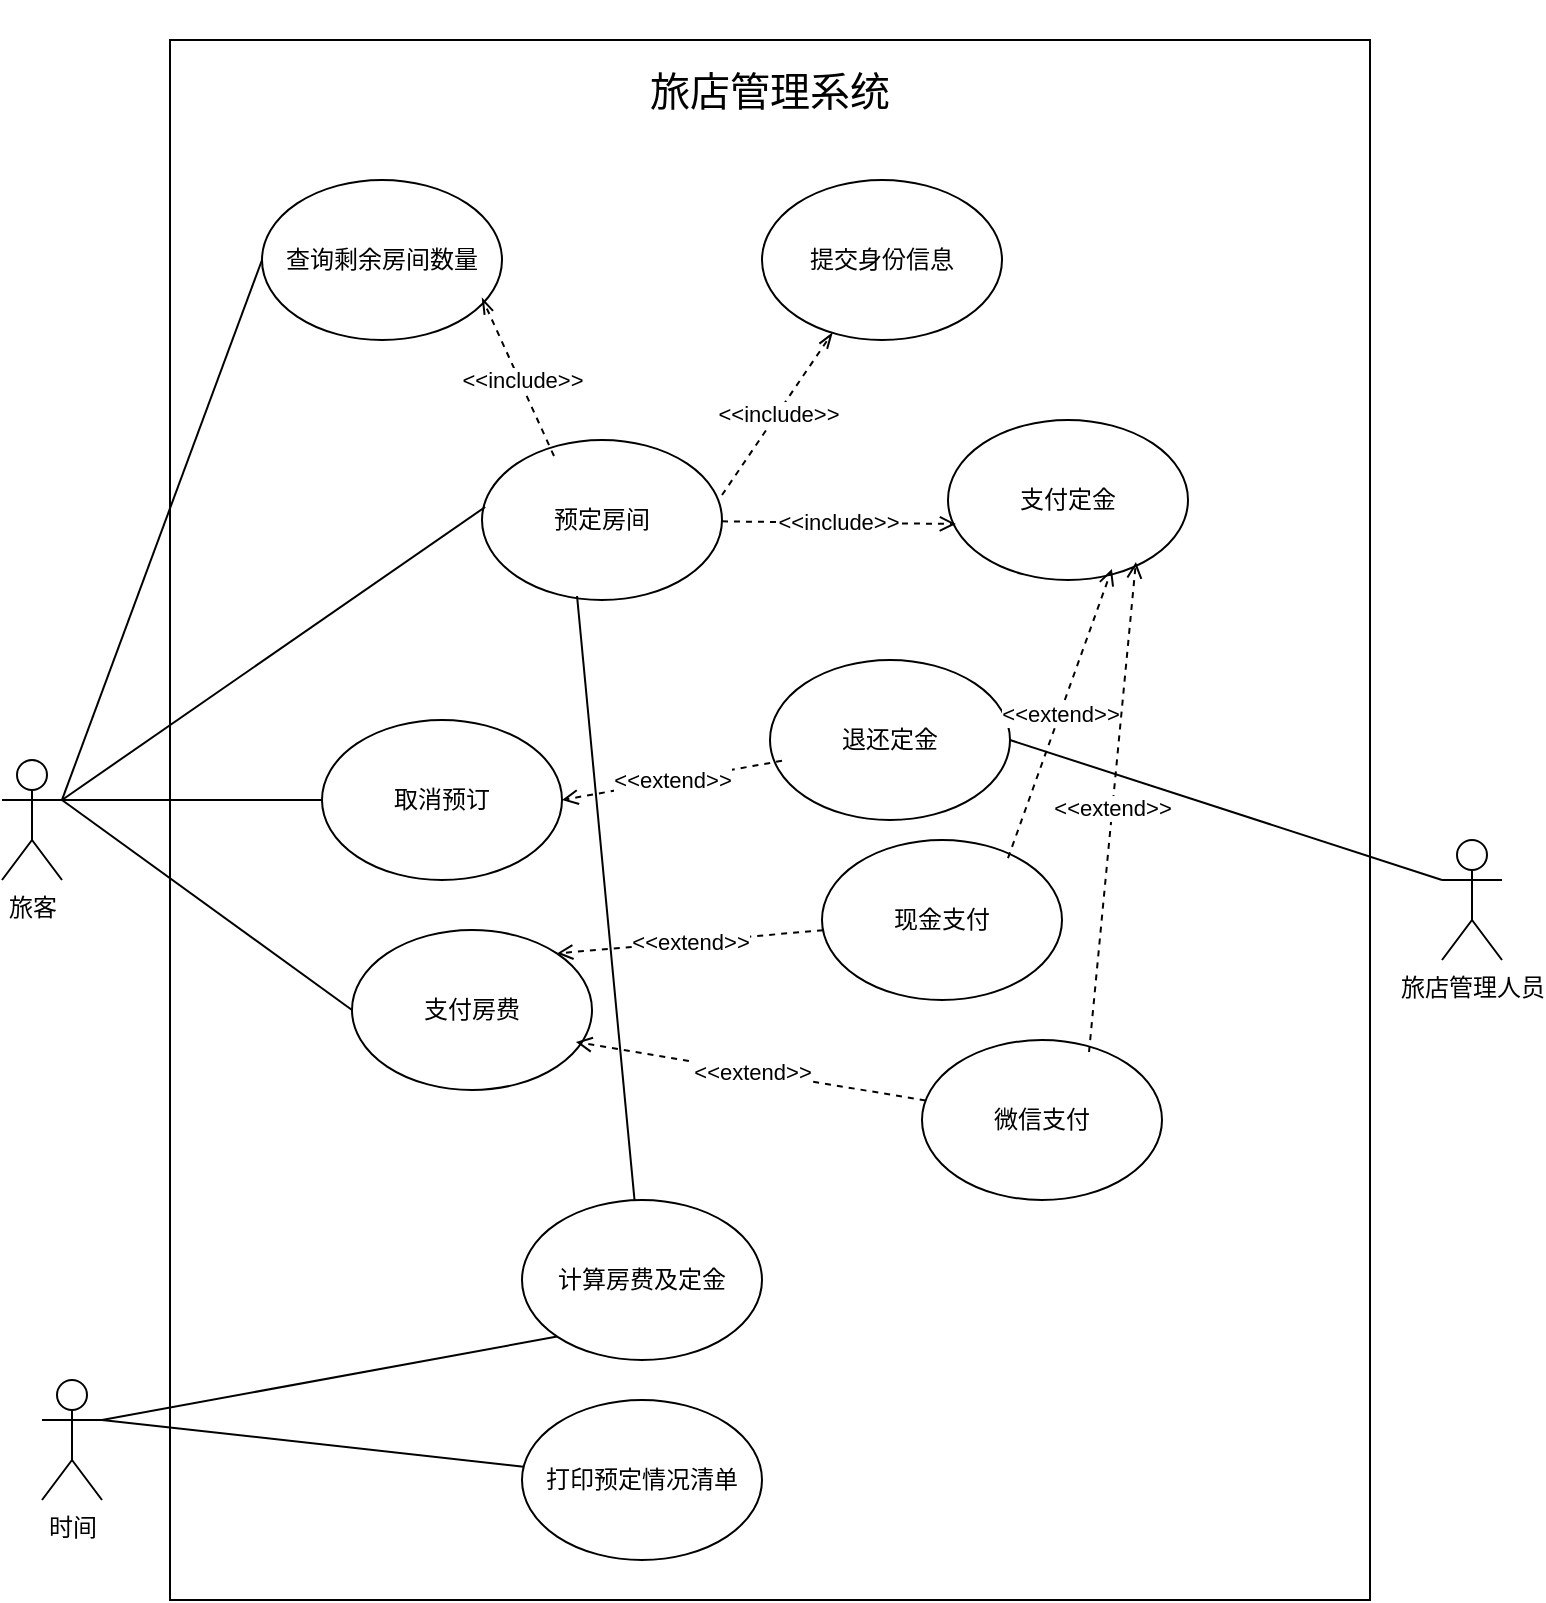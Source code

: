 <mxfile version="24.7.17">
  <diagram name="第 1 页" id="7X55hal3NqotDDDBpRtl">
    <mxGraphModel dx="1219" dy="849" grid="1" gridSize="10" guides="1" tooltips="1" connect="1" arrows="1" fold="1" page="1" pageScale="1" pageWidth="827" pageHeight="1169" math="0" shadow="0">
      <root>
        <mxCell id="0" />
        <mxCell id="1" parent="0" />
        <mxCell id="yUn2L6aiQASu3dxa-8Ub-8" value="" style="rounded=0;whiteSpace=wrap;html=1;" parent="1" vertex="1">
          <mxGeometry x="114" y="60" width="600" height="780" as="geometry" />
        </mxCell>
        <mxCell id="yUn2L6aiQASu3dxa-8Ub-9" value="&lt;font style=&quot;font-size: 20px;&quot;&gt;旅店管理系统&lt;/font&gt;" style="text;html=1;align=center;verticalAlign=middle;whiteSpace=wrap;rounded=0;" parent="1" vertex="1">
          <mxGeometry x="325" y="40" width="178" height="90" as="geometry" />
        </mxCell>
        <mxCell id="yUn2L6aiQASu3dxa-8Ub-10" value="旅店管理人员" style="shape=umlActor;verticalLabelPosition=bottom;verticalAlign=top;html=1;outlineConnect=0;" parent="1" vertex="1">
          <mxGeometry x="750" y="460" width="30" height="60" as="geometry" />
        </mxCell>
        <mxCell id="yUn2L6aiQASu3dxa-8Ub-13" value="旅客" style="shape=umlActor;verticalLabelPosition=bottom;verticalAlign=top;html=1;outlineConnect=0;" parent="1" vertex="1">
          <mxGeometry x="30" y="420" width="30" height="60" as="geometry" />
        </mxCell>
        <mxCell id="yUn2L6aiQASu3dxa-8Ub-14" value="预定房间" style="ellipse;whiteSpace=wrap;html=1;" parent="1" vertex="1">
          <mxGeometry x="270" y="260" width="120" height="80" as="geometry" />
        </mxCell>
        <mxCell id="yUn2L6aiQASu3dxa-8Ub-15" value="计算房费及定金" style="ellipse;whiteSpace=wrap;html=1;" parent="1" vertex="1">
          <mxGeometry x="290" y="640" width="120" height="80" as="geometry" />
        </mxCell>
        <mxCell id="yUn2L6aiQASu3dxa-8Ub-16" value="" style="endArrow=none;html=1;rounded=0;exitX=1;exitY=0.333;exitDx=0;exitDy=0;exitPerimeter=0;entryX=0.013;entryY=0.419;entryDx=0;entryDy=0;entryPerimeter=0;" parent="1" source="yUn2L6aiQASu3dxa-8Ub-13" target="yUn2L6aiQASu3dxa-8Ub-14" edge="1">
          <mxGeometry width="50" height="50" relative="1" as="geometry">
            <mxPoint x="220" y="320" as="sourcePoint" />
            <mxPoint x="270" y="270" as="targetPoint" />
          </mxGeometry>
        </mxCell>
        <mxCell id="yUn2L6aiQASu3dxa-8Ub-17" value="时间" style="shape=umlActor;verticalLabelPosition=bottom;verticalAlign=top;html=1;outlineConnect=0;" parent="1" vertex="1">
          <mxGeometry x="50" y="730" width="30" height="60" as="geometry" />
        </mxCell>
        <mxCell id="yUn2L6aiQASu3dxa-8Ub-18" value="取消预订" style="ellipse;whiteSpace=wrap;html=1;" parent="1" vertex="1">
          <mxGeometry x="190" y="400" width="120" height="80" as="geometry" />
        </mxCell>
        <mxCell id="yUn2L6aiQASu3dxa-8Ub-19" value="退还定金" style="ellipse;whiteSpace=wrap;html=1;" parent="1" vertex="1">
          <mxGeometry x="414" y="370" width="120" height="80" as="geometry" />
        </mxCell>
        <mxCell id="yUn2L6aiQASu3dxa-8Ub-20" value="" style="endArrow=none;html=1;rounded=0;entryX=0;entryY=0.5;entryDx=0;entryDy=0;exitX=1;exitY=0.333;exitDx=0;exitDy=0;exitPerimeter=0;" parent="1" source="yUn2L6aiQASu3dxa-8Ub-13" target="yUn2L6aiQASu3dxa-8Ub-18" edge="1">
          <mxGeometry width="50" height="50" relative="1" as="geometry">
            <mxPoint x="90" y="360" as="sourcePoint" />
            <mxPoint x="400" y="440" as="targetPoint" />
          </mxGeometry>
        </mxCell>
        <mxCell id="yUn2L6aiQASu3dxa-8Ub-21" value="打印预定情况清单" style="ellipse;whiteSpace=wrap;html=1;" parent="1" vertex="1">
          <mxGeometry x="290" y="740" width="120" height="80" as="geometry" />
        </mxCell>
        <mxCell id="yUn2L6aiQASu3dxa-8Ub-22" value="" style="endArrow=none;html=1;rounded=0;exitX=1;exitY=0.333;exitDx=0;exitDy=0;exitPerimeter=0;" parent="1" source="yUn2L6aiQASu3dxa-8Ub-17" target="yUn2L6aiQASu3dxa-8Ub-21" edge="1">
          <mxGeometry width="50" height="50" relative="1" as="geometry">
            <mxPoint x="180" y="600" as="sourcePoint" />
            <mxPoint x="230" y="550" as="targetPoint" />
          </mxGeometry>
        </mxCell>
        <mxCell id="yUn2L6aiQASu3dxa-8Ub-24" value="&amp;lt;&amp;lt;extend&amp;gt;&amp;gt;" style="endArrow=open;html=1;rounded=0;entryX=1;entryY=0.5;entryDx=0;entryDy=0;strokeColor=default;dashed=1;endFill=0;exitX=0.05;exitY=0.63;exitDx=0;exitDy=0;exitPerimeter=0;" parent="1" target="yUn2L6aiQASu3dxa-8Ub-18" edge="1" source="yUn2L6aiQASu3dxa-8Ub-19">
          <mxGeometry x="0.002" width="50" height="50" relative="1" as="geometry">
            <mxPoint x="420" y="420" as="sourcePoint" />
            <mxPoint x="470" y="370" as="targetPoint" />
            <mxPoint as="offset" />
          </mxGeometry>
        </mxCell>
        <mxCell id="lBOxy992E68tz3FZhY-j-1" value="" style="endArrow=none;html=1;rounded=0;entryX=0;entryY=1;entryDx=0;entryDy=0;exitX=1;exitY=0.333;exitDx=0;exitDy=0;exitPerimeter=0;" edge="1" parent="1" source="yUn2L6aiQASu3dxa-8Ub-17" target="yUn2L6aiQASu3dxa-8Ub-15">
          <mxGeometry width="50" height="50" relative="1" as="geometry">
            <mxPoint x="90" y="550" as="sourcePoint" />
            <mxPoint x="140" y="510" as="targetPoint" />
          </mxGeometry>
        </mxCell>
        <mxCell id="lBOxy992E68tz3FZhY-j-2" value="查询剩余房间数量" style="ellipse;whiteSpace=wrap;html=1;" vertex="1" parent="1">
          <mxGeometry x="160" y="130" width="120" height="80" as="geometry" />
        </mxCell>
        <mxCell id="lBOxy992E68tz3FZhY-j-3" value="" style="endArrow=none;html=1;rounded=0;exitX=1;exitY=0.333;exitDx=0;exitDy=0;exitPerimeter=0;entryX=0;entryY=0.5;entryDx=0;entryDy=0;" edge="1" parent="1" source="yUn2L6aiQASu3dxa-8Ub-13" target="lBOxy992E68tz3FZhY-j-2">
          <mxGeometry width="50" height="50" relative="1" as="geometry">
            <mxPoint x="110" y="290" as="sourcePoint" />
            <mxPoint x="160" y="240" as="targetPoint" />
          </mxGeometry>
        </mxCell>
        <mxCell id="lBOxy992E68tz3FZhY-j-4" value="" style="endArrow=openThin;html=1;rounded=0;exitX=0.3;exitY=0.1;exitDx=0;exitDy=0;exitPerimeter=0;entryX=0.917;entryY=0.738;entryDx=0;entryDy=0;entryPerimeter=0;dashed=1;endFill=0;" edge="1" parent="1" source="yUn2L6aiQASu3dxa-8Ub-14" target="lBOxy992E68tz3FZhY-j-2">
          <mxGeometry width="50" height="50" relative="1" as="geometry">
            <mxPoint x="350" y="190" as="sourcePoint" />
            <mxPoint x="400" y="140" as="targetPoint" />
          </mxGeometry>
        </mxCell>
        <mxCell id="lBOxy992E68tz3FZhY-j-5" value="&amp;lt;&amp;lt;include&amp;gt;&amp;gt;" style="edgeLabel;html=1;align=center;verticalAlign=middle;resizable=0;points=[];" vertex="1" connectable="0" parent="lBOxy992E68tz3FZhY-j-4">
          <mxGeometry x="-0.038" y="-1" relative="1" as="geometry">
            <mxPoint as="offset" />
          </mxGeometry>
        </mxCell>
        <mxCell id="lBOxy992E68tz3FZhY-j-6" value="" style="endArrow=none;html=1;rounded=0;entryX=0.396;entryY=0.975;entryDx=0;entryDy=0;entryPerimeter=0;" edge="1" parent="1" source="yUn2L6aiQASu3dxa-8Ub-15" target="yUn2L6aiQASu3dxa-8Ub-14">
          <mxGeometry width="50" height="50" relative="1" as="geometry">
            <mxPoint x="240" y="380" as="sourcePoint" />
            <mxPoint x="290" y="330" as="targetPoint" />
          </mxGeometry>
        </mxCell>
        <mxCell id="lBOxy992E68tz3FZhY-j-7" value="提交身份信息" style="ellipse;whiteSpace=wrap;html=1;" vertex="1" parent="1">
          <mxGeometry x="410" y="130" width="120" height="80" as="geometry" />
        </mxCell>
        <mxCell id="lBOxy992E68tz3FZhY-j-8" value="&amp;lt;&amp;lt;include&amp;gt;&amp;gt;" style="endArrow=openThin;html=1;rounded=0;exitX=1;exitY=0.344;exitDx=0;exitDy=0;exitPerimeter=0;dashed=1;endFill=0;" edge="1" parent="1" source="yUn2L6aiQASu3dxa-8Ub-14" target="lBOxy992E68tz3FZhY-j-7">
          <mxGeometry width="50" height="50" relative="1" as="geometry">
            <mxPoint x="430" y="310" as="sourcePoint" />
            <mxPoint x="480" y="260" as="targetPoint" />
          </mxGeometry>
        </mxCell>
        <mxCell id="lBOxy992E68tz3FZhY-j-9" value="支付定金" style="ellipse;whiteSpace=wrap;html=1;" vertex="1" parent="1">
          <mxGeometry x="503" y="250" width="120" height="80" as="geometry" />
        </mxCell>
        <mxCell id="lBOxy992E68tz3FZhY-j-10" value="&amp;lt;&amp;lt;include&amp;gt;&amp;gt;" style="endArrow=open;html=1;rounded=0;entryX=0.033;entryY=0.65;entryDx=0;entryDy=0;entryPerimeter=0;endFill=0;dashed=1;" edge="1" parent="1" source="yUn2L6aiQASu3dxa-8Ub-14" target="lBOxy992E68tz3FZhY-j-9">
          <mxGeometry width="50" height="50" relative="1" as="geometry">
            <mxPoint x="390" y="330" as="sourcePoint" />
            <mxPoint x="440" y="280" as="targetPoint" />
          </mxGeometry>
        </mxCell>
        <mxCell id="lBOxy992E68tz3FZhY-j-13" value="" style="endArrow=none;html=1;rounded=0;exitX=1;exitY=0.5;exitDx=0;exitDy=0;entryX=0;entryY=0.333;entryDx=0;entryDy=0;entryPerimeter=0;" edge="1" parent="1" source="yUn2L6aiQASu3dxa-8Ub-19" target="yUn2L6aiQASu3dxa-8Ub-10">
          <mxGeometry width="50" height="50" relative="1" as="geometry">
            <mxPoint x="610" y="490" as="sourcePoint" />
            <mxPoint x="660" y="440" as="targetPoint" />
          </mxGeometry>
        </mxCell>
        <mxCell id="lBOxy992E68tz3FZhY-j-15" value="支付房费" style="ellipse;whiteSpace=wrap;html=1;" vertex="1" parent="1">
          <mxGeometry x="205" y="505" width="120" height="80" as="geometry" />
        </mxCell>
        <mxCell id="lBOxy992E68tz3FZhY-j-19" value="" style="endArrow=none;html=1;rounded=0;exitX=1;exitY=0.333;exitDx=0;exitDy=0;exitPerimeter=0;entryX=0;entryY=0.5;entryDx=0;entryDy=0;" edge="1" parent="1" source="yUn2L6aiQASu3dxa-8Ub-13" target="lBOxy992E68tz3FZhY-j-15">
          <mxGeometry width="50" height="50" relative="1" as="geometry">
            <mxPoint x="80" y="560" as="sourcePoint" />
            <mxPoint x="130" y="510" as="targetPoint" />
          </mxGeometry>
        </mxCell>
        <mxCell id="lBOxy992E68tz3FZhY-j-23" value="微信支付" style="ellipse;whiteSpace=wrap;html=1;" vertex="1" parent="1">
          <mxGeometry x="490" y="560" width="120" height="80" as="geometry" />
        </mxCell>
        <mxCell id="lBOxy992E68tz3FZhY-j-24" value="现金支付" style="ellipse;whiteSpace=wrap;html=1;" vertex="1" parent="1">
          <mxGeometry x="440" y="460" width="120" height="80" as="geometry" />
        </mxCell>
        <mxCell id="lBOxy992E68tz3FZhY-j-39" value="&amp;lt;&amp;lt;extend&amp;gt;&amp;gt;" style="endArrow=open;html=1;rounded=0;entryX=0.683;entryY=0.931;entryDx=0;entryDy=0;entryPerimeter=0;exitX=0.775;exitY=0.113;exitDx=0;exitDy=0;exitPerimeter=0;endFill=0;dashed=1;" edge="1" parent="1" source="lBOxy992E68tz3FZhY-j-24" target="lBOxy992E68tz3FZhY-j-9">
          <mxGeometry width="50" height="50" relative="1" as="geometry">
            <mxPoint x="550" y="490" as="sourcePoint" />
            <mxPoint x="600" y="440" as="targetPoint" />
          </mxGeometry>
        </mxCell>
        <mxCell id="lBOxy992E68tz3FZhY-j-40" value="&amp;lt;&amp;lt;extend&amp;gt;&amp;gt;" style="endArrow=open;html=1;rounded=0;exitX=0.696;exitY=0.075;exitDx=0;exitDy=0;exitPerimeter=0;entryX=0.783;entryY=0.888;entryDx=0;entryDy=0;entryPerimeter=0;endFill=0;dashed=1;" edge="1" parent="1" source="lBOxy992E68tz3FZhY-j-23" target="lBOxy992E68tz3FZhY-j-9">
          <mxGeometry width="50" height="50" relative="1" as="geometry">
            <mxPoint x="590" y="570" as="sourcePoint" />
            <mxPoint x="640" y="520" as="targetPoint" />
          </mxGeometry>
        </mxCell>
        <mxCell id="lBOxy992E68tz3FZhY-j-41" value="&amp;lt;&amp;lt;extend&amp;gt;&amp;gt;" style="endArrow=open;html=1;rounded=0;entryX=1;entryY=0;entryDx=0;entryDy=0;dashed=1;endFill=0;" edge="1" parent="1" source="lBOxy992E68tz3FZhY-j-24" target="lBOxy992E68tz3FZhY-j-15">
          <mxGeometry width="50" height="50" relative="1" as="geometry">
            <mxPoint x="340" y="550" as="sourcePoint" />
            <mxPoint x="390" y="500" as="targetPoint" />
          </mxGeometry>
        </mxCell>
        <mxCell id="lBOxy992E68tz3FZhY-j-42" value="&amp;lt;&amp;lt;extend&amp;gt;&amp;gt;" style="endArrow=open;html=1;rounded=0;entryX=0.933;entryY=0.7;entryDx=0;entryDy=0;entryPerimeter=0;dashed=1;endFill=0;" edge="1" parent="1" source="lBOxy992E68tz3FZhY-j-23" target="lBOxy992E68tz3FZhY-j-15">
          <mxGeometry width="50" height="50" relative="1" as="geometry">
            <mxPoint x="400" y="600" as="sourcePoint" />
            <mxPoint x="450" y="550" as="targetPoint" />
          </mxGeometry>
        </mxCell>
      </root>
    </mxGraphModel>
  </diagram>
</mxfile>
